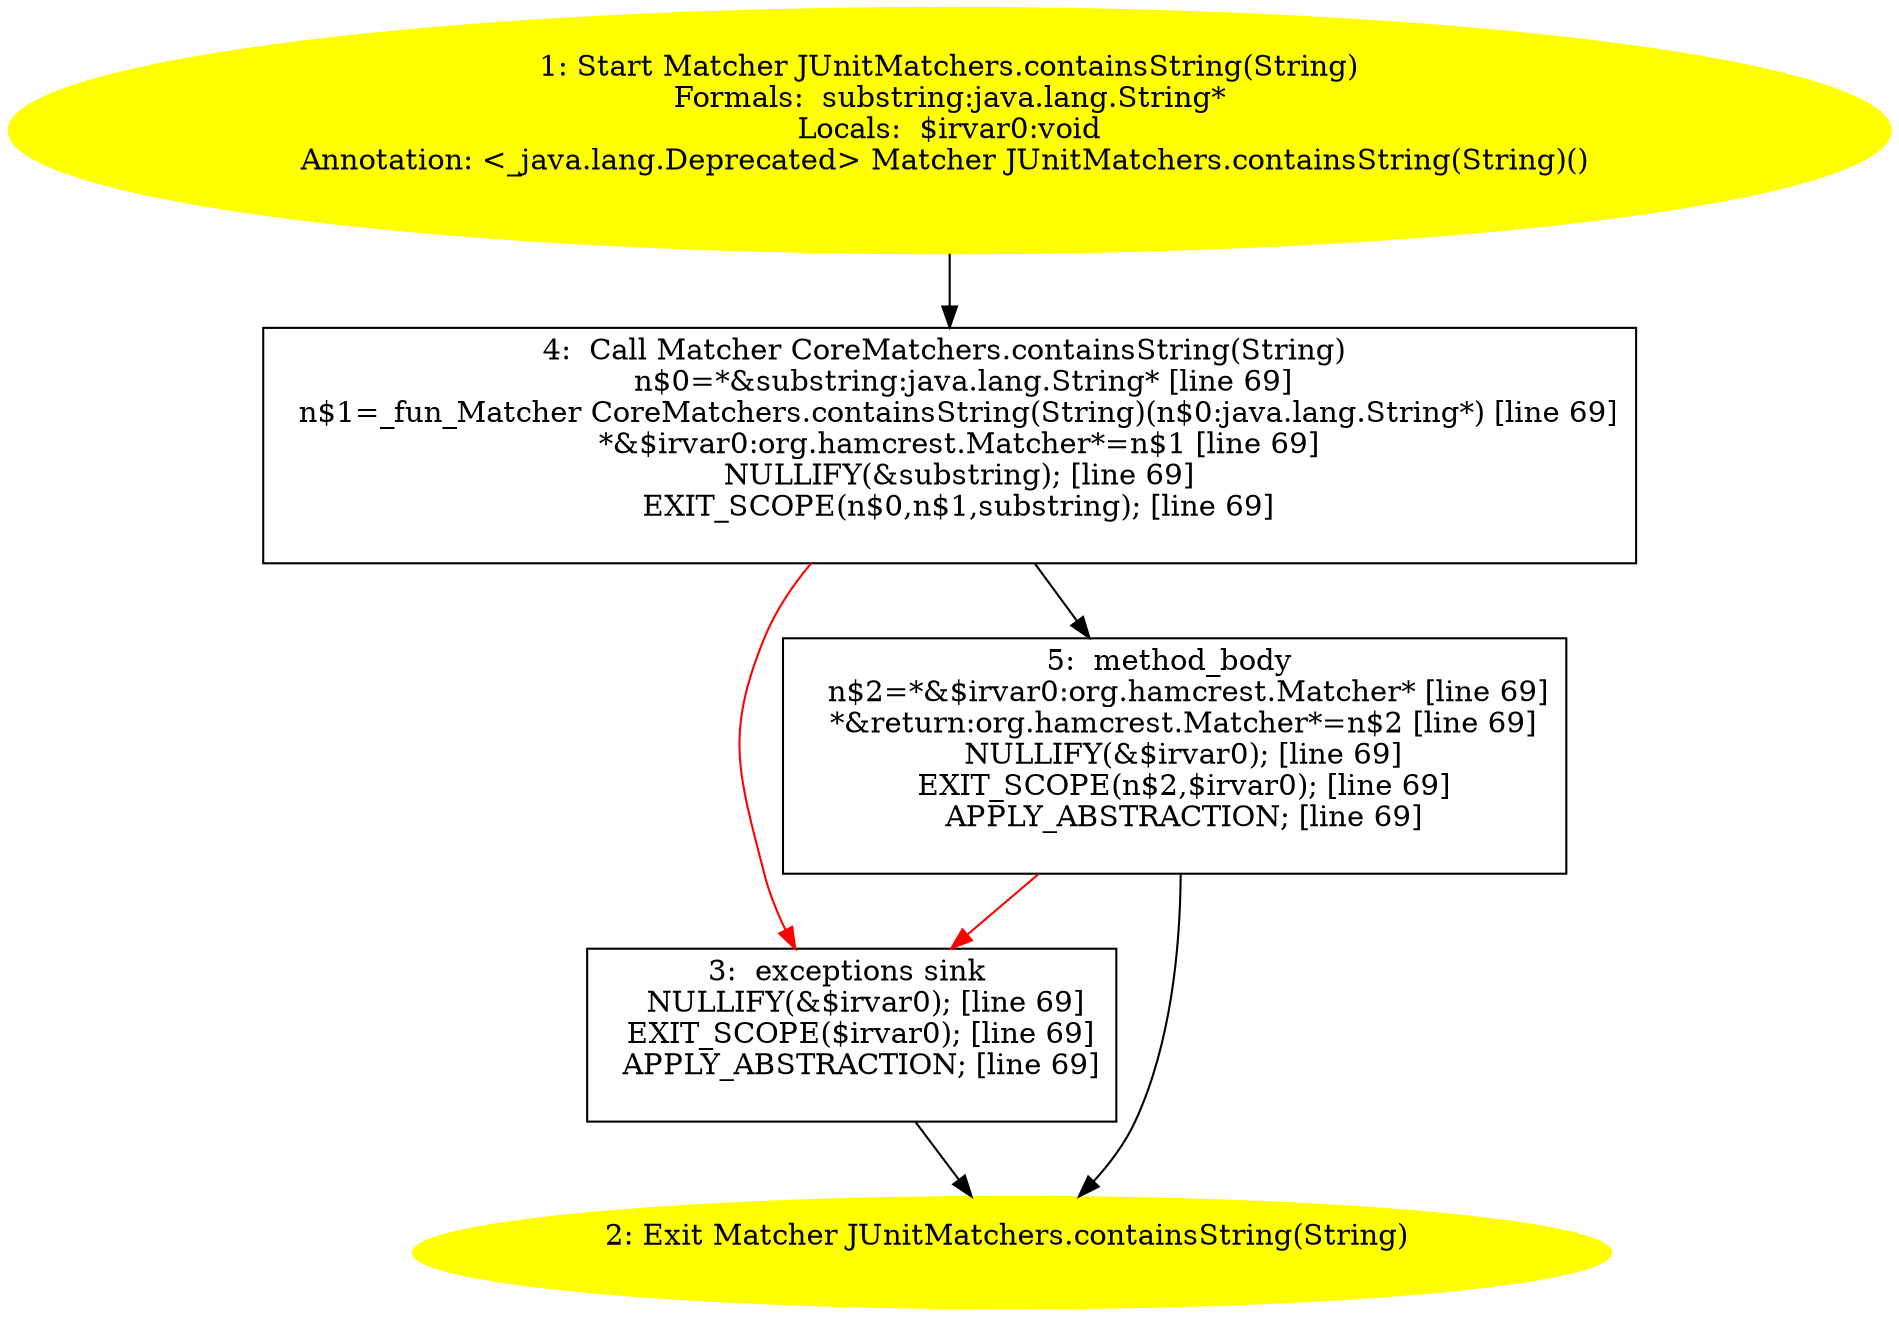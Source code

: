 /* @generated */
digraph cfg {
"org.junit.matchers.JUnitMatchers.containsString(java.lang.String):org.hamcrest.Matcher.9ed8f14db77751e1871e17d1d42ef853_1" [label="1: Start Matcher JUnitMatchers.containsString(String)\nFormals:  substring:java.lang.String*\nLocals:  $irvar0:void\nAnnotation: <_java.lang.Deprecated> Matcher JUnitMatchers.containsString(String)() \n  " color=yellow style=filled]
	

	 "org.junit.matchers.JUnitMatchers.containsString(java.lang.String):org.hamcrest.Matcher.9ed8f14db77751e1871e17d1d42ef853_1" -> "org.junit.matchers.JUnitMatchers.containsString(java.lang.String):org.hamcrest.Matcher.9ed8f14db77751e1871e17d1d42ef853_4" ;
"org.junit.matchers.JUnitMatchers.containsString(java.lang.String):org.hamcrest.Matcher.9ed8f14db77751e1871e17d1d42ef853_2" [label="2: Exit Matcher JUnitMatchers.containsString(String) \n  " color=yellow style=filled]
	

"org.junit.matchers.JUnitMatchers.containsString(java.lang.String):org.hamcrest.Matcher.9ed8f14db77751e1871e17d1d42ef853_3" [label="3:  exceptions sink \n   NULLIFY(&$irvar0); [line 69]\n  EXIT_SCOPE($irvar0); [line 69]\n  APPLY_ABSTRACTION; [line 69]\n " shape="box"]
	

	 "org.junit.matchers.JUnitMatchers.containsString(java.lang.String):org.hamcrest.Matcher.9ed8f14db77751e1871e17d1d42ef853_3" -> "org.junit.matchers.JUnitMatchers.containsString(java.lang.String):org.hamcrest.Matcher.9ed8f14db77751e1871e17d1d42ef853_2" ;
"org.junit.matchers.JUnitMatchers.containsString(java.lang.String):org.hamcrest.Matcher.9ed8f14db77751e1871e17d1d42ef853_4" [label="4:  Call Matcher CoreMatchers.containsString(String) \n   n$0=*&substring:java.lang.String* [line 69]\n  n$1=_fun_Matcher CoreMatchers.containsString(String)(n$0:java.lang.String*) [line 69]\n  *&$irvar0:org.hamcrest.Matcher*=n$1 [line 69]\n  NULLIFY(&substring); [line 69]\n  EXIT_SCOPE(n$0,n$1,substring); [line 69]\n " shape="box"]
	

	 "org.junit.matchers.JUnitMatchers.containsString(java.lang.String):org.hamcrest.Matcher.9ed8f14db77751e1871e17d1d42ef853_4" -> "org.junit.matchers.JUnitMatchers.containsString(java.lang.String):org.hamcrest.Matcher.9ed8f14db77751e1871e17d1d42ef853_5" ;
	 "org.junit.matchers.JUnitMatchers.containsString(java.lang.String):org.hamcrest.Matcher.9ed8f14db77751e1871e17d1d42ef853_4" -> "org.junit.matchers.JUnitMatchers.containsString(java.lang.String):org.hamcrest.Matcher.9ed8f14db77751e1871e17d1d42ef853_3" [color="red" ];
"org.junit.matchers.JUnitMatchers.containsString(java.lang.String):org.hamcrest.Matcher.9ed8f14db77751e1871e17d1d42ef853_5" [label="5:  method_body \n   n$2=*&$irvar0:org.hamcrest.Matcher* [line 69]\n  *&return:org.hamcrest.Matcher*=n$2 [line 69]\n  NULLIFY(&$irvar0); [line 69]\n  EXIT_SCOPE(n$2,$irvar0); [line 69]\n  APPLY_ABSTRACTION; [line 69]\n " shape="box"]
	

	 "org.junit.matchers.JUnitMatchers.containsString(java.lang.String):org.hamcrest.Matcher.9ed8f14db77751e1871e17d1d42ef853_5" -> "org.junit.matchers.JUnitMatchers.containsString(java.lang.String):org.hamcrest.Matcher.9ed8f14db77751e1871e17d1d42ef853_2" ;
	 "org.junit.matchers.JUnitMatchers.containsString(java.lang.String):org.hamcrest.Matcher.9ed8f14db77751e1871e17d1d42ef853_5" -> "org.junit.matchers.JUnitMatchers.containsString(java.lang.String):org.hamcrest.Matcher.9ed8f14db77751e1871e17d1d42ef853_3" [color="red" ];
}

